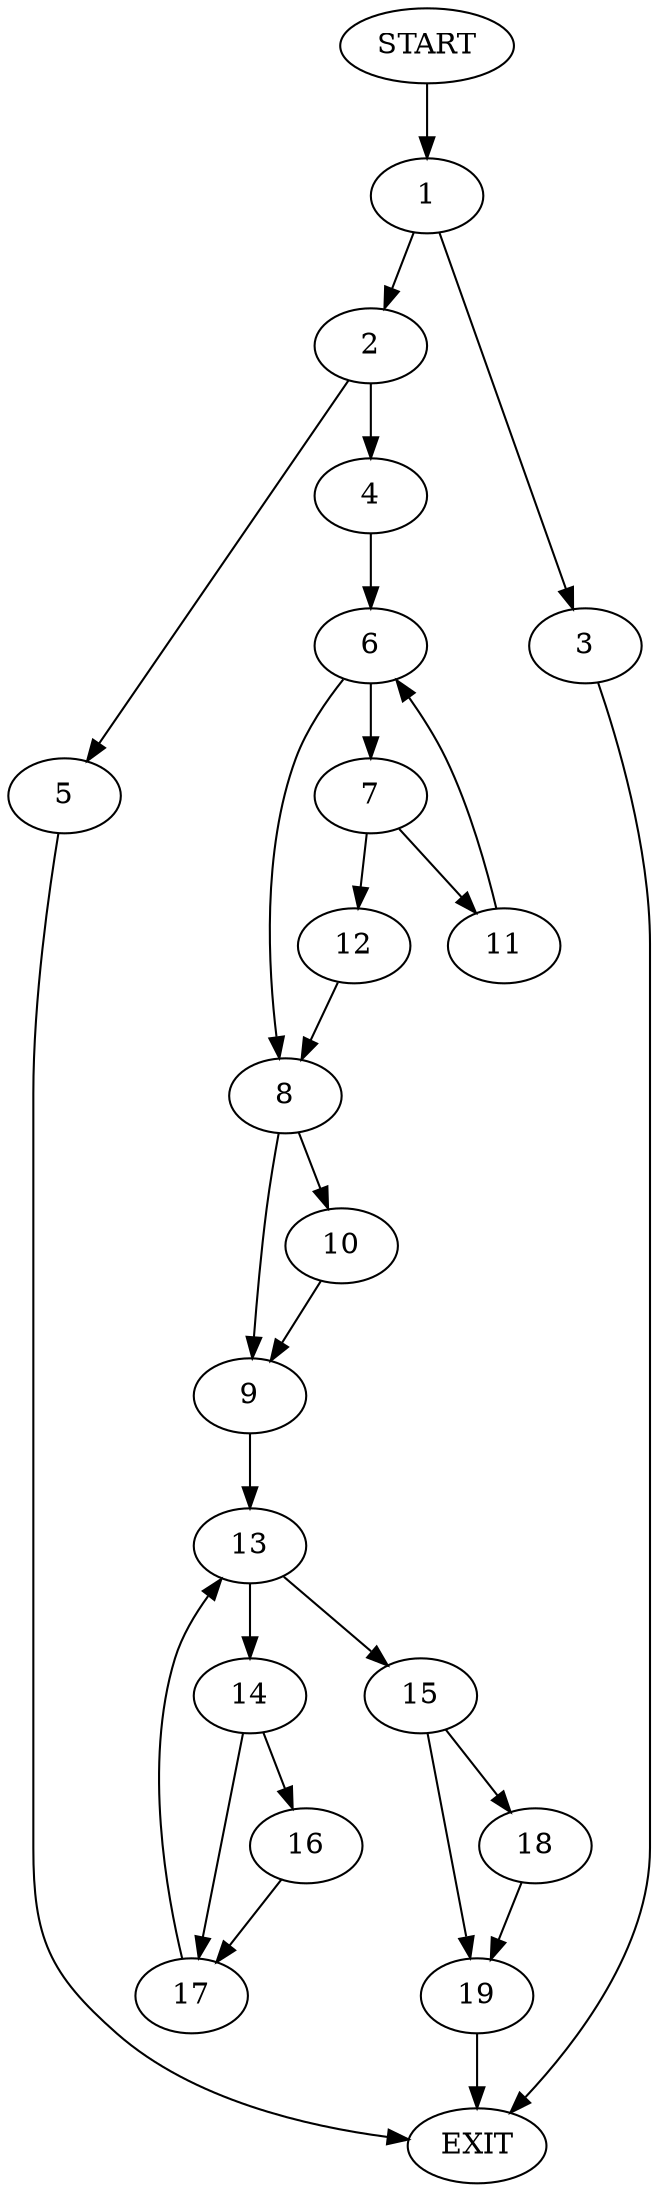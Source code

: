 digraph {
0 [label="START"]
20 [label="EXIT"]
0 -> 1
1 -> 2
1 -> 3
3 -> 20
2 -> 4
2 -> 5
5 -> 20
4 -> 6
6 -> 7
6 -> 8
8 -> 9
8 -> 10
7 -> 11
7 -> 12
12 -> 8
11 -> 6
10 -> 9
9 -> 13
13 -> 14
13 -> 15
14 -> 16
14 -> 17
15 -> 18
15 -> 19
16 -> 17
17 -> 13
18 -> 19
19 -> 20
}
